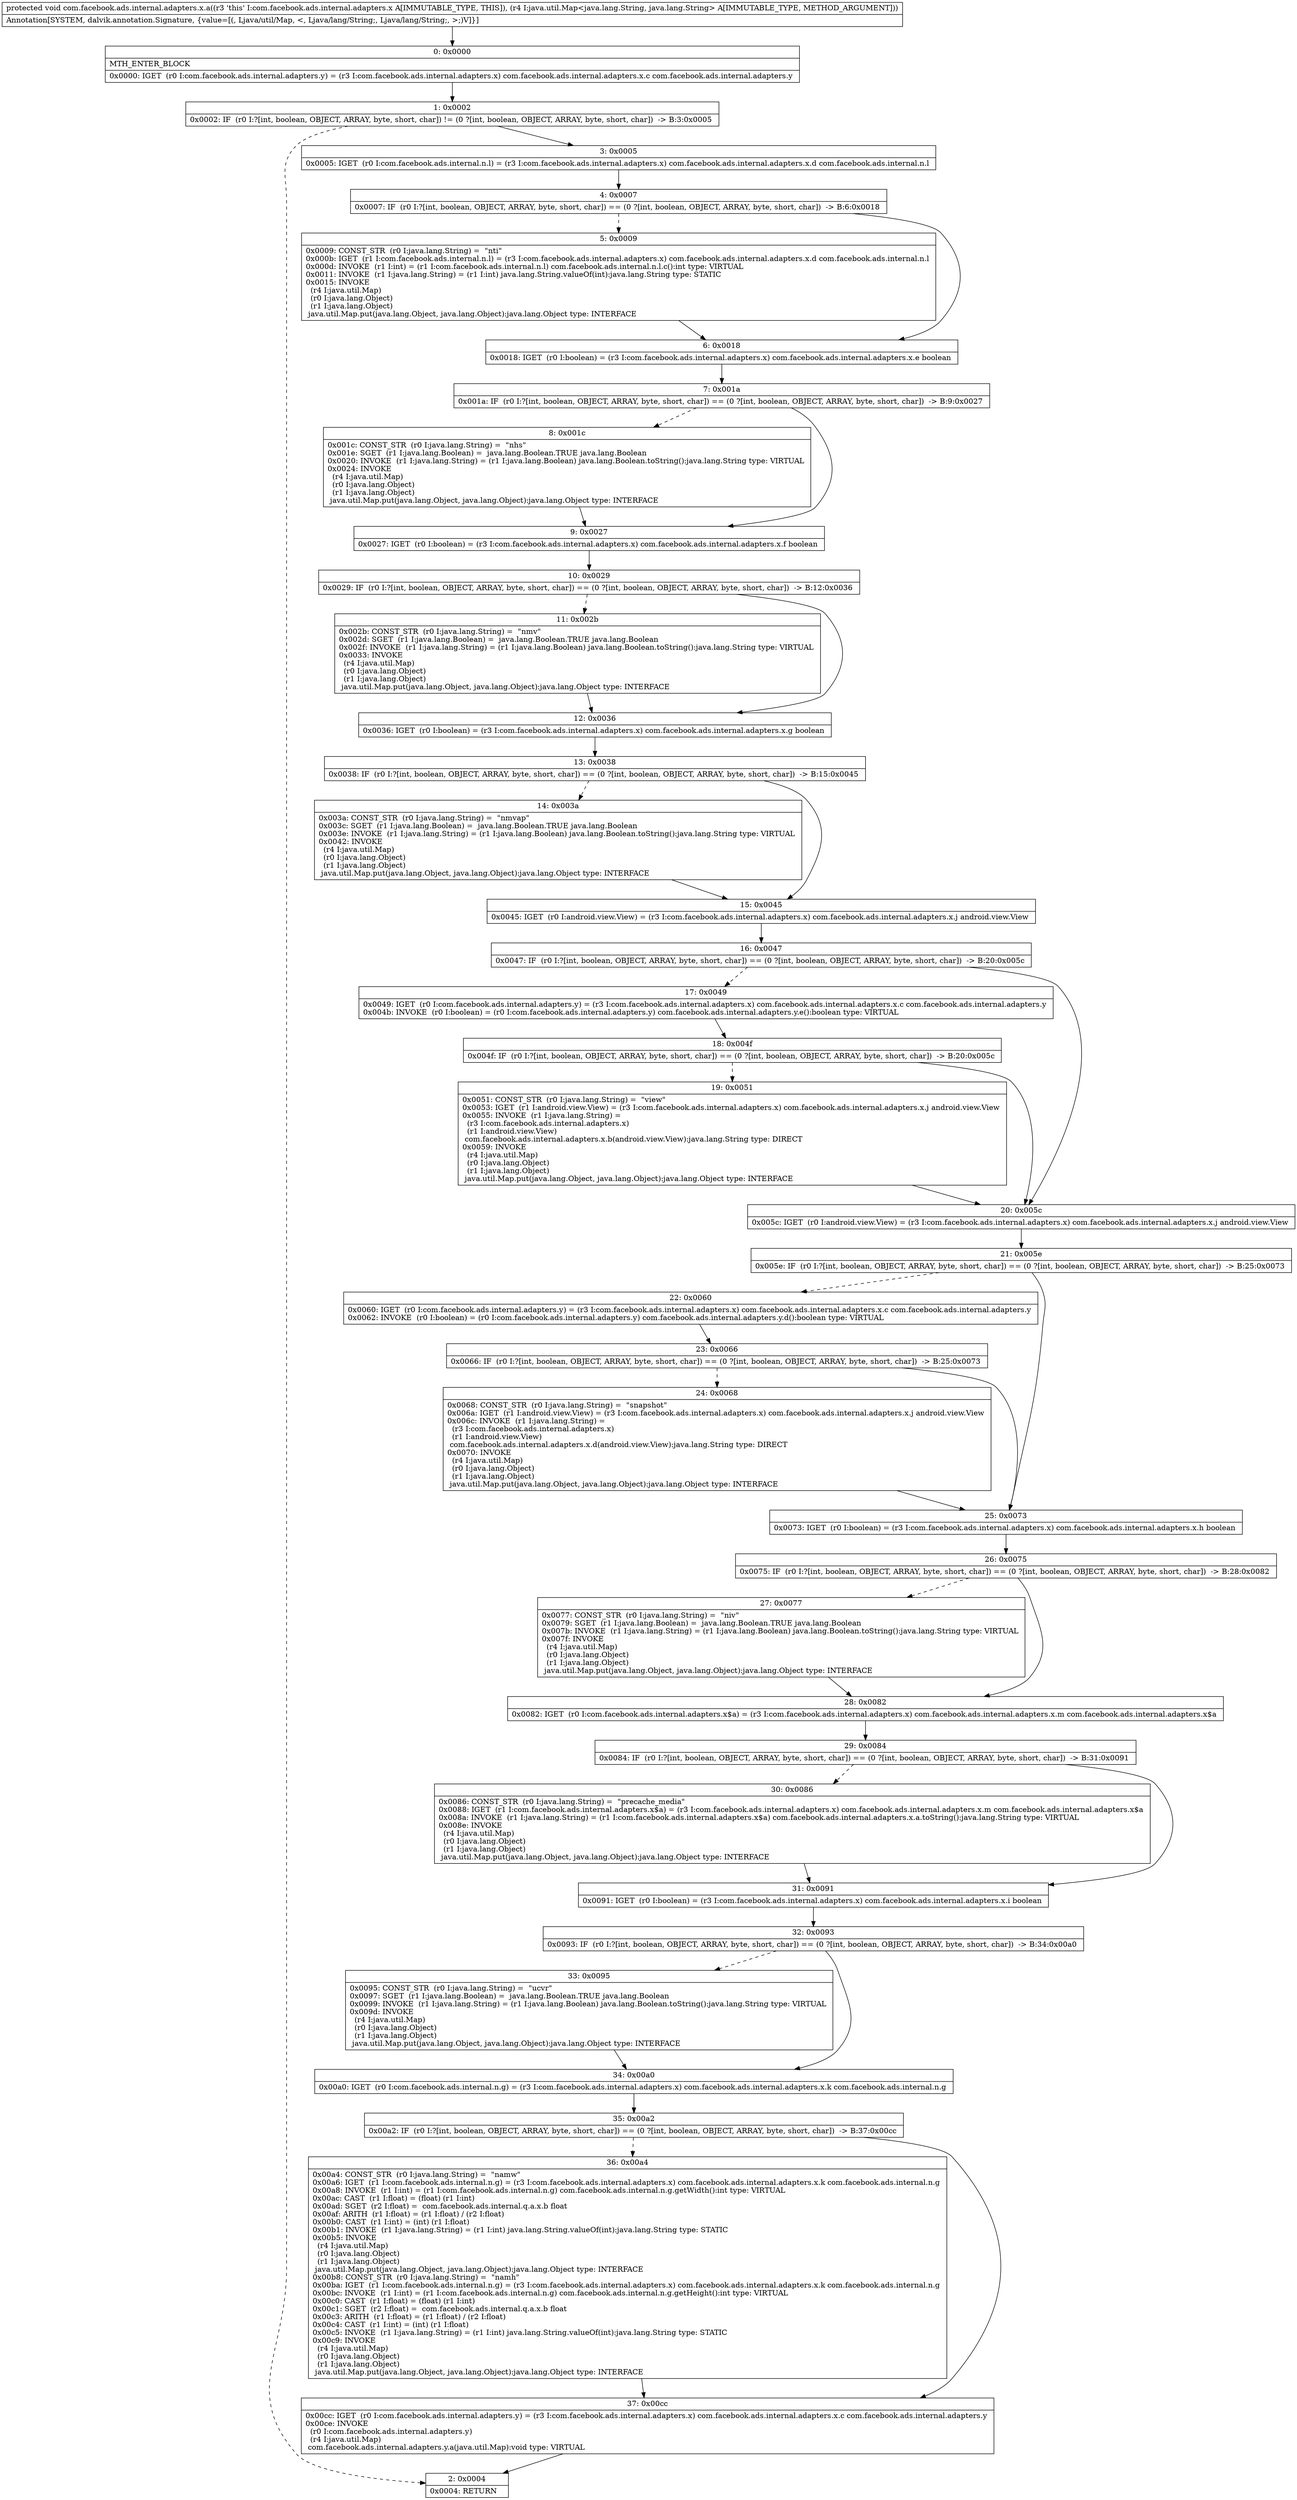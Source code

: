 digraph "CFG forcom.facebook.ads.internal.adapters.x.a(Ljava\/util\/Map;)V" {
Node_0 [shape=record,label="{0\:\ 0x0000|MTH_ENTER_BLOCK\l|0x0000: IGET  (r0 I:com.facebook.ads.internal.adapters.y) = (r3 I:com.facebook.ads.internal.adapters.x) com.facebook.ads.internal.adapters.x.c com.facebook.ads.internal.adapters.y \l}"];
Node_1 [shape=record,label="{1\:\ 0x0002|0x0002: IF  (r0 I:?[int, boolean, OBJECT, ARRAY, byte, short, char]) != (0 ?[int, boolean, OBJECT, ARRAY, byte, short, char])  \-\> B:3:0x0005 \l}"];
Node_2 [shape=record,label="{2\:\ 0x0004|0x0004: RETURN   \l}"];
Node_3 [shape=record,label="{3\:\ 0x0005|0x0005: IGET  (r0 I:com.facebook.ads.internal.n.l) = (r3 I:com.facebook.ads.internal.adapters.x) com.facebook.ads.internal.adapters.x.d com.facebook.ads.internal.n.l \l}"];
Node_4 [shape=record,label="{4\:\ 0x0007|0x0007: IF  (r0 I:?[int, boolean, OBJECT, ARRAY, byte, short, char]) == (0 ?[int, boolean, OBJECT, ARRAY, byte, short, char])  \-\> B:6:0x0018 \l}"];
Node_5 [shape=record,label="{5\:\ 0x0009|0x0009: CONST_STR  (r0 I:java.lang.String) =  \"nti\" \l0x000b: IGET  (r1 I:com.facebook.ads.internal.n.l) = (r3 I:com.facebook.ads.internal.adapters.x) com.facebook.ads.internal.adapters.x.d com.facebook.ads.internal.n.l \l0x000d: INVOKE  (r1 I:int) = (r1 I:com.facebook.ads.internal.n.l) com.facebook.ads.internal.n.l.c():int type: VIRTUAL \l0x0011: INVOKE  (r1 I:java.lang.String) = (r1 I:int) java.lang.String.valueOf(int):java.lang.String type: STATIC \l0x0015: INVOKE  \l  (r4 I:java.util.Map)\l  (r0 I:java.lang.Object)\l  (r1 I:java.lang.Object)\l java.util.Map.put(java.lang.Object, java.lang.Object):java.lang.Object type: INTERFACE \l}"];
Node_6 [shape=record,label="{6\:\ 0x0018|0x0018: IGET  (r0 I:boolean) = (r3 I:com.facebook.ads.internal.adapters.x) com.facebook.ads.internal.adapters.x.e boolean \l}"];
Node_7 [shape=record,label="{7\:\ 0x001a|0x001a: IF  (r0 I:?[int, boolean, OBJECT, ARRAY, byte, short, char]) == (0 ?[int, boolean, OBJECT, ARRAY, byte, short, char])  \-\> B:9:0x0027 \l}"];
Node_8 [shape=record,label="{8\:\ 0x001c|0x001c: CONST_STR  (r0 I:java.lang.String) =  \"nhs\" \l0x001e: SGET  (r1 I:java.lang.Boolean) =  java.lang.Boolean.TRUE java.lang.Boolean \l0x0020: INVOKE  (r1 I:java.lang.String) = (r1 I:java.lang.Boolean) java.lang.Boolean.toString():java.lang.String type: VIRTUAL \l0x0024: INVOKE  \l  (r4 I:java.util.Map)\l  (r0 I:java.lang.Object)\l  (r1 I:java.lang.Object)\l java.util.Map.put(java.lang.Object, java.lang.Object):java.lang.Object type: INTERFACE \l}"];
Node_9 [shape=record,label="{9\:\ 0x0027|0x0027: IGET  (r0 I:boolean) = (r3 I:com.facebook.ads.internal.adapters.x) com.facebook.ads.internal.adapters.x.f boolean \l}"];
Node_10 [shape=record,label="{10\:\ 0x0029|0x0029: IF  (r0 I:?[int, boolean, OBJECT, ARRAY, byte, short, char]) == (0 ?[int, boolean, OBJECT, ARRAY, byte, short, char])  \-\> B:12:0x0036 \l}"];
Node_11 [shape=record,label="{11\:\ 0x002b|0x002b: CONST_STR  (r0 I:java.lang.String) =  \"nmv\" \l0x002d: SGET  (r1 I:java.lang.Boolean) =  java.lang.Boolean.TRUE java.lang.Boolean \l0x002f: INVOKE  (r1 I:java.lang.String) = (r1 I:java.lang.Boolean) java.lang.Boolean.toString():java.lang.String type: VIRTUAL \l0x0033: INVOKE  \l  (r4 I:java.util.Map)\l  (r0 I:java.lang.Object)\l  (r1 I:java.lang.Object)\l java.util.Map.put(java.lang.Object, java.lang.Object):java.lang.Object type: INTERFACE \l}"];
Node_12 [shape=record,label="{12\:\ 0x0036|0x0036: IGET  (r0 I:boolean) = (r3 I:com.facebook.ads.internal.adapters.x) com.facebook.ads.internal.adapters.x.g boolean \l}"];
Node_13 [shape=record,label="{13\:\ 0x0038|0x0038: IF  (r0 I:?[int, boolean, OBJECT, ARRAY, byte, short, char]) == (0 ?[int, boolean, OBJECT, ARRAY, byte, short, char])  \-\> B:15:0x0045 \l}"];
Node_14 [shape=record,label="{14\:\ 0x003a|0x003a: CONST_STR  (r0 I:java.lang.String) =  \"nmvap\" \l0x003c: SGET  (r1 I:java.lang.Boolean) =  java.lang.Boolean.TRUE java.lang.Boolean \l0x003e: INVOKE  (r1 I:java.lang.String) = (r1 I:java.lang.Boolean) java.lang.Boolean.toString():java.lang.String type: VIRTUAL \l0x0042: INVOKE  \l  (r4 I:java.util.Map)\l  (r0 I:java.lang.Object)\l  (r1 I:java.lang.Object)\l java.util.Map.put(java.lang.Object, java.lang.Object):java.lang.Object type: INTERFACE \l}"];
Node_15 [shape=record,label="{15\:\ 0x0045|0x0045: IGET  (r0 I:android.view.View) = (r3 I:com.facebook.ads.internal.adapters.x) com.facebook.ads.internal.adapters.x.j android.view.View \l}"];
Node_16 [shape=record,label="{16\:\ 0x0047|0x0047: IF  (r0 I:?[int, boolean, OBJECT, ARRAY, byte, short, char]) == (0 ?[int, boolean, OBJECT, ARRAY, byte, short, char])  \-\> B:20:0x005c \l}"];
Node_17 [shape=record,label="{17\:\ 0x0049|0x0049: IGET  (r0 I:com.facebook.ads.internal.adapters.y) = (r3 I:com.facebook.ads.internal.adapters.x) com.facebook.ads.internal.adapters.x.c com.facebook.ads.internal.adapters.y \l0x004b: INVOKE  (r0 I:boolean) = (r0 I:com.facebook.ads.internal.adapters.y) com.facebook.ads.internal.adapters.y.e():boolean type: VIRTUAL \l}"];
Node_18 [shape=record,label="{18\:\ 0x004f|0x004f: IF  (r0 I:?[int, boolean, OBJECT, ARRAY, byte, short, char]) == (0 ?[int, boolean, OBJECT, ARRAY, byte, short, char])  \-\> B:20:0x005c \l}"];
Node_19 [shape=record,label="{19\:\ 0x0051|0x0051: CONST_STR  (r0 I:java.lang.String) =  \"view\" \l0x0053: IGET  (r1 I:android.view.View) = (r3 I:com.facebook.ads.internal.adapters.x) com.facebook.ads.internal.adapters.x.j android.view.View \l0x0055: INVOKE  (r1 I:java.lang.String) = \l  (r3 I:com.facebook.ads.internal.adapters.x)\l  (r1 I:android.view.View)\l com.facebook.ads.internal.adapters.x.b(android.view.View):java.lang.String type: DIRECT \l0x0059: INVOKE  \l  (r4 I:java.util.Map)\l  (r0 I:java.lang.Object)\l  (r1 I:java.lang.Object)\l java.util.Map.put(java.lang.Object, java.lang.Object):java.lang.Object type: INTERFACE \l}"];
Node_20 [shape=record,label="{20\:\ 0x005c|0x005c: IGET  (r0 I:android.view.View) = (r3 I:com.facebook.ads.internal.adapters.x) com.facebook.ads.internal.adapters.x.j android.view.View \l}"];
Node_21 [shape=record,label="{21\:\ 0x005e|0x005e: IF  (r0 I:?[int, boolean, OBJECT, ARRAY, byte, short, char]) == (0 ?[int, boolean, OBJECT, ARRAY, byte, short, char])  \-\> B:25:0x0073 \l}"];
Node_22 [shape=record,label="{22\:\ 0x0060|0x0060: IGET  (r0 I:com.facebook.ads.internal.adapters.y) = (r3 I:com.facebook.ads.internal.adapters.x) com.facebook.ads.internal.adapters.x.c com.facebook.ads.internal.adapters.y \l0x0062: INVOKE  (r0 I:boolean) = (r0 I:com.facebook.ads.internal.adapters.y) com.facebook.ads.internal.adapters.y.d():boolean type: VIRTUAL \l}"];
Node_23 [shape=record,label="{23\:\ 0x0066|0x0066: IF  (r0 I:?[int, boolean, OBJECT, ARRAY, byte, short, char]) == (0 ?[int, boolean, OBJECT, ARRAY, byte, short, char])  \-\> B:25:0x0073 \l}"];
Node_24 [shape=record,label="{24\:\ 0x0068|0x0068: CONST_STR  (r0 I:java.lang.String) =  \"snapshot\" \l0x006a: IGET  (r1 I:android.view.View) = (r3 I:com.facebook.ads.internal.adapters.x) com.facebook.ads.internal.adapters.x.j android.view.View \l0x006c: INVOKE  (r1 I:java.lang.String) = \l  (r3 I:com.facebook.ads.internal.adapters.x)\l  (r1 I:android.view.View)\l com.facebook.ads.internal.adapters.x.d(android.view.View):java.lang.String type: DIRECT \l0x0070: INVOKE  \l  (r4 I:java.util.Map)\l  (r0 I:java.lang.Object)\l  (r1 I:java.lang.Object)\l java.util.Map.put(java.lang.Object, java.lang.Object):java.lang.Object type: INTERFACE \l}"];
Node_25 [shape=record,label="{25\:\ 0x0073|0x0073: IGET  (r0 I:boolean) = (r3 I:com.facebook.ads.internal.adapters.x) com.facebook.ads.internal.adapters.x.h boolean \l}"];
Node_26 [shape=record,label="{26\:\ 0x0075|0x0075: IF  (r0 I:?[int, boolean, OBJECT, ARRAY, byte, short, char]) == (0 ?[int, boolean, OBJECT, ARRAY, byte, short, char])  \-\> B:28:0x0082 \l}"];
Node_27 [shape=record,label="{27\:\ 0x0077|0x0077: CONST_STR  (r0 I:java.lang.String) =  \"niv\" \l0x0079: SGET  (r1 I:java.lang.Boolean) =  java.lang.Boolean.TRUE java.lang.Boolean \l0x007b: INVOKE  (r1 I:java.lang.String) = (r1 I:java.lang.Boolean) java.lang.Boolean.toString():java.lang.String type: VIRTUAL \l0x007f: INVOKE  \l  (r4 I:java.util.Map)\l  (r0 I:java.lang.Object)\l  (r1 I:java.lang.Object)\l java.util.Map.put(java.lang.Object, java.lang.Object):java.lang.Object type: INTERFACE \l}"];
Node_28 [shape=record,label="{28\:\ 0x0082|0x0082: IGET  (r0 I:com.facebook.ads.internal.adapters.x$a) = (r3 I:com.facebook.ads.internal.adapters.x) com.facebook.ads.internal.adapters.x.m com.facebook.ads.internal.adapters.x$a \l}"];
Node_29 [shape=record,label="{29\:\ 0x0084|0x0084: IF  (r0 I:?[int, boolean, OBJECT, ARRAY, byte, short, char]) == (0 ?[int, boolean, OBJECT, ARRAY, byte, short, char])  \-\> B:31:0x0091 \l}"];
Node_30 [shape=record,label="{30\:\ 0x0086|0x0086: CONST_STR  (r0 I:java.lang.String) =  \"precache_media\" \l0x0088: IGET  (r1 I:com.facebook.ads.internal.adapters.x$a) = (r3 I:com.facebook.ads.internal.adapters.x) com.facebook.ads.internal.adapters.x.m com.facebook.ads.internal.adapters.x$a \l0x008a: INVOKE  (r1 I:java.lang.String) = (r1 I:com.facebook.ads.internal.adapters.x$a) com.facebook.ads.internal.adapters.x.a.toString():java.lang.String type: VIRTUAL \l0x008e: INVOKE  \l  (r4 I:java.util.Map)\l  (r0 I:java.lang.Object)\l  (r1 I:java.lang.Object)\l java.util.Map.put(java.lang.Object, java.lang.Object):java.lang.Object type: INTERFACE \l}"];
Node_31 [shape=record,label="{31\:\ 0x0091|0x0091: IGET  (r0 I:boolean) = (r3 I:com.facebook.ads.internal.adapters.x) com.facebook.ads.internal.adapters.x.i boolean \l}"];
Node_32 [shape=record,label="{32\:\ 0x0093|0x0093: IF  (r0 I:?[int, boolean, OBJECT, ARRAY, byte, short, char]) == (0 ?[int, boolean, OBJECT, ARRAY, byte, short, char])  \-\> B:34:0x00a0 \l}"];
Node_33 [shape=record,label="{33\:\ 0x0095|0x0095: CONST_STR  (r0 I:java.lang.String) =  \"ucvr\" \l0x0097: SGET  (r1 I:java.lang.Boolean) =  java.lang.Boolean.TRUE java.lang.Boolean \l0x0099: INVOKE  (r1 I:java.lang.String) = (r1 I:java.lang.Boolean) java.lang.Boolean.toString():java.lang.String type: VIRTUAL \l0x009d: INVOKE  \l  (r4 I:java.util.Map)\l  (r0 I:java.lang.Object)\l  (r1 I:java.lang.Object)\l java.util.Map.put(java.lang.Object, java.lang.Object):java.lang.Object type: INTERFACE \l}"];
Node_34 [shape=record,label="{34\:\ 0x00a0|0x00a0: IGET  (r0 I:com.facebook.ads.internal.n.g) = (r3 I:com.facebook.ads.internal.adapters.x) com.facebook.ads.internal.adapters.x.k com.facebook.ads.internal.n.g \l}"];
Node_35 [shape=record,label="{35\:\ 0x00a2|0x00a2: IF  (r0 I:?[int, boolean, OBJECT, ARRAY, byte, short, char]) == (0 ?[int, boolean, OBJECT, ARRAY, byte, short, char])  \-\> B:37:0x00cc \l}"];
Node_36 [shape=record,label="{36\:\ 0x00a4|0x00a4: CONST_STR  (r0 I:java.lang.String) =  \"namw\" \l0x00a6: IGET  (r1 I:com.facebook.ads.internal.n.g) = (r3 I:com.facebook.ads.internal.adapters.x) com.facebook.ads.internal.adapters.x.k com.facebook.ads.internal.n.g \l0x00a8: INVOKE  (r1 I:int) = (r1 I:com.facebook.ads.internal.n.g) com.facebook.ads.internal.n.g.getWidth():int type: VIRTUAL \l0x00ac: CAST  (r1 I:float) = (float) (r1 I:int) \l0x00ad: SGET  (r2 I:float) =  com.facebook.ads.internal.q.a.x.b float \l0x00af: ARITH  (r1 I:float) = (r1 I:float) \/ (r2 I:float) \l0x00b0: CAST  (r1 I:int) = (int) (r1 I:float) \l0x00b1: INVOKE  (r1 I:java.lang.String) = (r1 I:int) java.lang.String.valueOf(int):java.lang.String type: STATIC \l0x00b5: INVOKE  \l  (r4 I:java.util.Map)\l  (r0 I:java.lang.Object)\l  (r1 I:java.lang.Object)\l java.util.Map.put(java.lang.Object, java.lang.Object):java.lang.Object type: INTERFACE \l0x00b8: CONST_STR  (r0 I:java.lang.String) =  \"namh\" \l0x00ba: IGET  (r1 I:com.facebook.ads.internal.n.g) = (r3 I:com.facebook.ads.internal.adapters.x) com.facebook.ads.internal.adapters.x.k com.facebook.ads.internal.n.g \l0x00bc: INVOKE  (r1 I:int) = (r1 I:com.facebook.ads.internal.n.g) com.facebook.ads.internal.n.g.getHeight():int type: VIRTUAL \l0x00c0: CAST  (r1 I:float) = (float) (r1 I:int) \l0x00c1: SGET  (r2 I:float) =  com.facebook.ads.internal.q.a.x.b float \l0x00c3: ARITH  (r1 I:float) = (r1 I:float) \/ (r2 I:float) \l0x00c4: CAST  (r1 I:int) = (int) (r1 I:float) \l0x00c5: INVOKE  (r1 I:java.lang.String) = (r1 I:int) java.lang.String.valueOf(int):java.lang.String type: STATIC \l0x00c9: INVOKE  \l  (r4 I:java.util.Map)\l  (r0 I:java.lang.Object)\l  (r1 I:java.lang.Object)\l java.util.Map.put(java.lang.Object, java.lang.Object):java.lang.Object type: INTERFACE \l}"];
Node_37 [shape=record,label="{37\:\ 0x00cc|0x00cc: IGET  (r0 I:com.facebook.ads.internal.adapters.y) = (r3 I:com.facebook.ads.internal.adapters.x) com.facebook.ads.internal.adapters.x.c com.facebook.ads.internal.adapters.y \l0x00ce: INVOKE  \l  (r0 I:com.facebook.ads.internal.adapters.y)\l  (r4 I:java.util.Map)\l com.facebook.ads.internal.adapters.y.a(java.util.Map):void type: VIRTUAL \l}"];
MethodNode[shape=record,label="{protected void com.facebook.ads.internal.adapters.x.a((r3 'this' I:com.facebook.ads.internal.adapters.x A[IMMUTABLE_TYPE, THIS]), (r4 I:java.util.Map\<java.lang.String, java.lang.String\> A[IMMUTABLE_TYPE, METHOD_ARGUMENT]))  | Annotation[SYSTEM, dalvik.annotation.Signature, \{value=[(, Ljava\/util\/Map, \<, Ljava\/lang\/String;, Ljava\/lang\/String;, \>;)V]\}]\l}"];
MethodNode -> Node_0;
Node_0 -> Node_1;
Node_1 -> Node_2[style=dashed];
Node_1 -> Node_3;
Node_3 -> Node_4;
Node_4 -> Node_5[style=dashed];
Node_4 -> Node_6;
Node_5 -> Node_6;
Node_6 -> Node_7;
Node_7 -> Node_8[style=dashed];
Node_7 -> Node_9;
Node_8 -> Node_9;
Node_9 -> Node_10;
Node_10 -> Node_11[style=dashed];
Node_10 -> Node_12;
Node_11 -> Node_12;
Node_12 -> Node_13;
Node_13 -> Node_14[style=dashed];
Node_13 -> Node_15;
Node_14 -> Node_15;
Node_15 -> Node_16;
Node_16 -> Node_17[style=dashed];
Node_16 -> Node_20;
Node_17 -> Node_18;
Node_18 -> Node_19[style=dashed];
Node_18 -> Node_20;
Node_19 -> Node_20;
Node_20 -> Node_21;
Node_21 -> Node_22[style=dashed];
Node_21 -> Node_25;
Node_22 -> Node_23;
Node_23 -> Node_24[style=dashed];
Node_23 -> Node_25;
Node_24 -> Node_25;
Node_25 -> Node_26;
Node_26 -> Node_27[style=dashed];
Node_26 -> Node_28;
Node_27 -> Node_28;
Node_28 -> Node_29;
Node_29 -> Node_30[style=dashed];
Node_29 -> Node_31;
Node_30 -> Node_31;
Node_31 -> Node_32;
Node_32 -> Node_33[style=dashed];
Node_32 -> Node_34;
Node_33 -> Node_34;
Node_34 -> Node_35;
Node_35 -> Node_36[style=dashed];
Node_35 -> Node_37;
Node_36 -> Node_37;
Node_37 -> Node_2;
}

